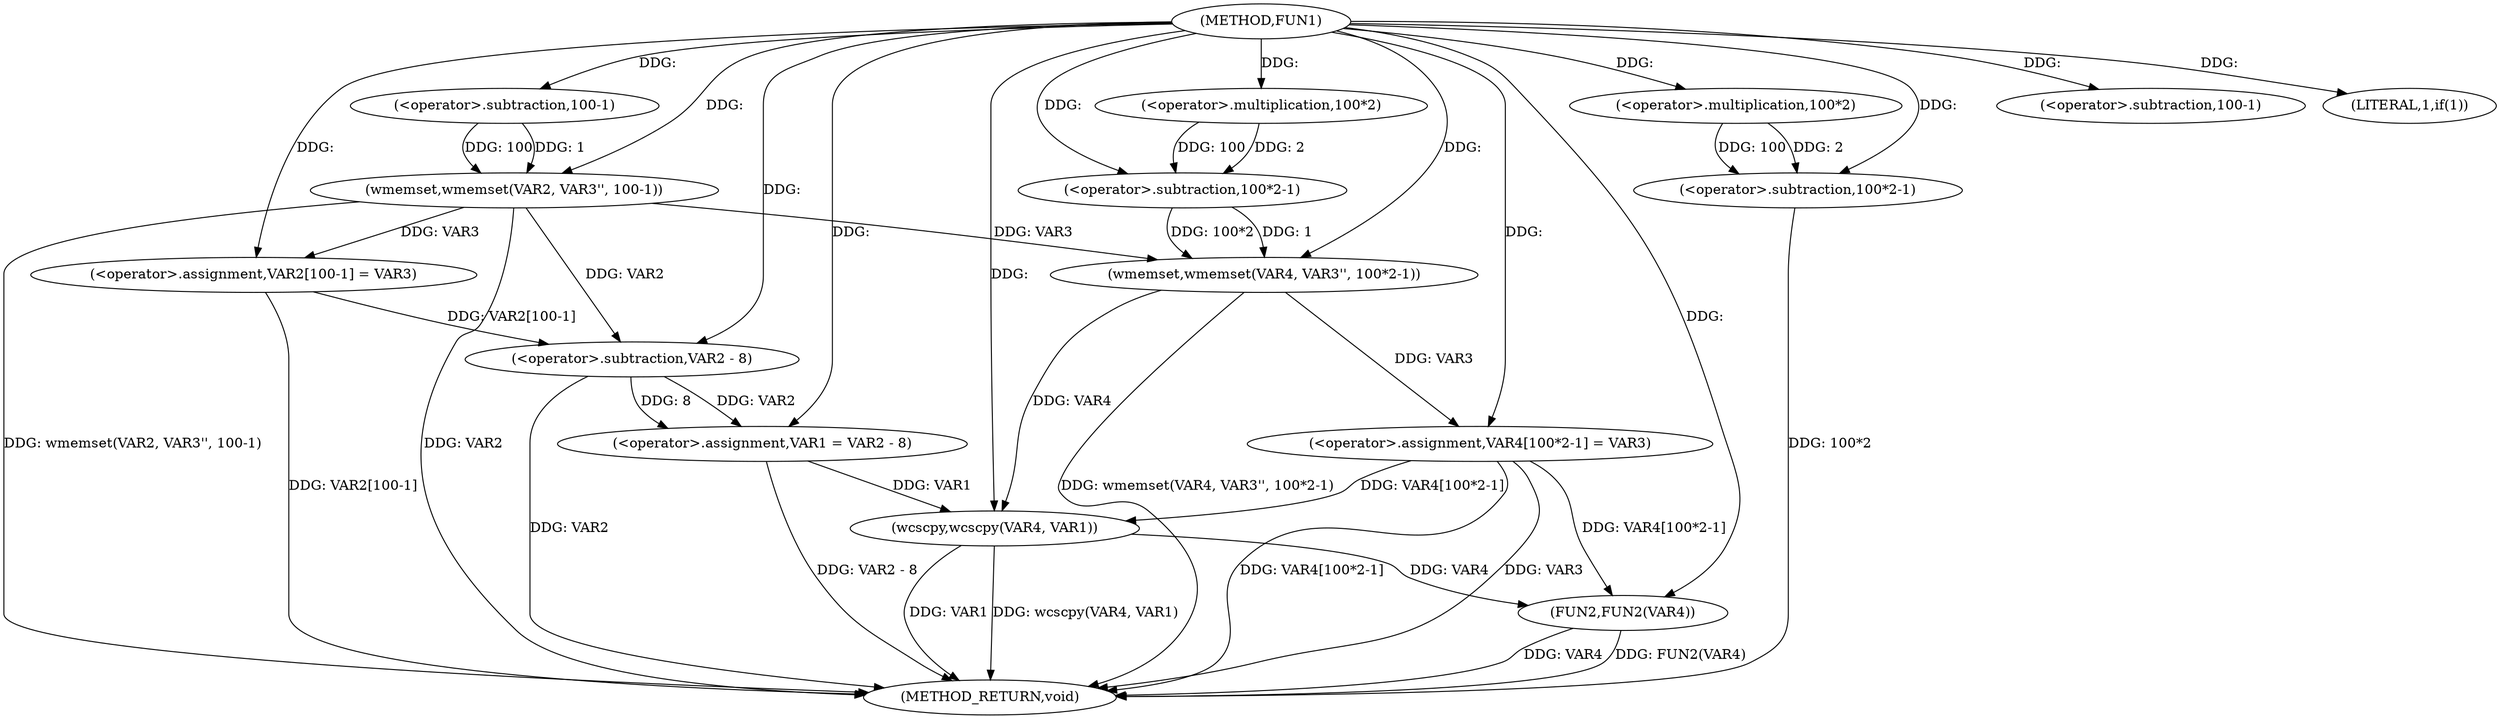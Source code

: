 digraph FUN1 {  
"1000100" [label = "(METHOD,FUN1)" ]
"1000149" [label = "(METHOD_RETURN,void)" ]
"1000104" [label = "(wmemset,wmemset(VAR2, VAR3'', 100-1))" ]
"1000107" [label = "(<operator>.subtraction,100-1)" ]
"1000110" [label = "(<operator>.assignment,VAR2[100-1] = VAR3)" ]
"1000113" [label = "(<operator>.subtraction,100-1)" ]
"1000118" [label = "(LITERAL,1,if(1))" ]
"1000120" [label = "(<operator>.assignment,VAR1 = VAR2 - 8)" ]
"1000122" [label = "(<operator>.subtraction,VAR2 - 8)" ]
"1000127" [label = "(wmemset,wmemset(VAR4, VAR3'', 100*2-1))" ]
"1000130" [label = "(<operator>.subtraction,100*2-1)" ]
"1000131" [label = "(<operator>.multiplication,100*2)" ]
"1000135" [label = "(<operator>.assignment,VAR4[100*2-1] = VAR3)" ]
"1000138" [label = "(<operator>.subtraction,100*2-1)" ]
"1000139" [label = "(<operator>.multiplication,100*2)" ]
"1000144" [label = "(wcscpy,wcscpy(VAR4, VAR1))" ]
"1000147" [label = "(FUN2,FUN2(VAR4))" ]
  "1000104" -> "1000149"  [ label = "DDG: wmemset(VAR2, VAR3'', 100-1)"] 
  "1000104" -> "1000149"  [ label = "DDG: VAR2"] 
  "1000144" -> "1000149"  [ label = "DDG: wcscpy(VAR4, VAR1)"] 
  "1000147" -> "1000149"  [ label = "DDG: VAR4"] 
  "1000127" -> "1000149"  [ label = "DDG: wmemset(VAR4, VAR3'', 100*2-1)"] 
  "1000144" -> "1000149"  [ label = "DDG: VAR1"] 
  "1000122" -> "1000149"  [ label = "DDG: VAR2"] 
  "1000138" -> "1000149"  [ label = "DDG: 100*2"] 
  "1000135" -> "1000149"  [ label = "DDG: VAR3"] 
  "1000135" -> "1000149"  [ label = "DDG: VAR4[100*2-1]"] 
  "1000120" -> "1000149"  [ label = "DDG: VAR2 - 8"] 
  "1000147" -> "1000149"  [ label = "DDG: FUN2(VAR4)"] 
  "1000110" -> "1000149"  [ label = "DDG: VAR2[100-1]"] 
  "1000100" -> "1000104"  [ label = "DDG: "] 
  "1000107" -> "1000104"  [ label = "DDG: 100"] 
  "1000107" -> "1000104"  [ label = "DDG: 1"] 
  "1000100" -> "1000107"  [ label = "DDG: "] 
  "1000104" -> "1000110"  [ label = "DDG: VAR3"] 
  "1000100" -> "1000110"  [ label = "DDG: "] 
  "1000100" -> "1000113"  [ label = "DDG: "] 
  "1000100" -> "1000118"  [ label = "DDG: "] 
  "1000122" -> "1000120"  [ label = "DDG: VAR2"] 
  "1000122" -> "1000120"  [ label = "DDG: 8"] 
  "1000100" -> "1000120"  [ label = "DDG: "] 
  "1000104" -> "1000122"  [ label = "DDG: VAR2"] 
  "1000110" -> "1000122"  [ label = "DDG: VAR2[100-1]"] 
  "1000100" -> "1000122"  [ label = "DDG: "] 
  "1000100" -> "1000127"  [ label = "DDG: "] 
  "1000104" -> "1000127"  [ label = "DDG: VAR3"] 
  "1000130" -> "1000127"  [ label = "DDG: 100*2"] 
  "1000130" -> "1000127"  [ label = "DDG: 1"] 
  "1000131" -> "1000130"  [ label = "DDG: 100"] 
  "1000131" -> "1000130"  [ label = "DDG: 2"] 
  "1000100" -> "1000131"  [ label = "DDG: "] 
  "1000100" -> "1000130"  [ label = "DDG: "] 
  "1000127" -> "1000135"  [ label = "DDG: VAR3"] 
  "1000100" -> "1000135"  [ label = "DDG: "] 
  "1000139" -> "1000138"  [ label = "DDG: 100"] 
  "1000139" -> "1000138"  [ label = "DDG: 2"] 
  "1000100" -> "1000139"  [ label = "DDG: "] 
  "1000100" -> "1000138"  [ label = "DDG: "] 
  "1000135" -> "1000144"  [ label = "DDG: VAR4[100*2-1]"] 
  "1000127" -> "1000144"  [ label = "DDG: VAR4"] 
  "1000100" -> "1000144"  [ label = "DDG: "] 
  "1000120" -> "1000144"  [ label = "DDG: VAR1"] 
  "1000135" -> "1000147"  [ label = "DDG: VAR4[100*2-1]"] 
  "1000144" -> "1000147"  [ label = "DDG: VAR4"] 
  "1000100" -> "1000147"  [ label = "DDG: "] 
}
